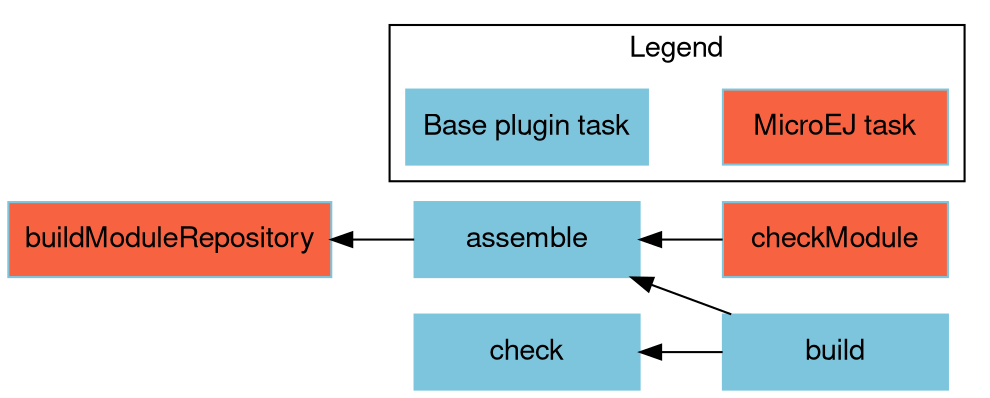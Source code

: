 digraph mygraph {
    rankdir="RL";
    bgcolor="transparent"
    fontname="Helvetica,Arial,sans-serif"
    node [
        shape = box
        width = 1.5
        color = "#7dc5dc"
        style = filled
        fontname="Helvetica,Arial,sans-serif"
    ]
    edge [fontname="Helvetica,Arial,sans-serif"]
    "checkModule" [fillcolor = "#f76241"]
    "buildModuleRepository" [fillcolor = "#f76241"]
    "build" -> "check"
    "build" -> "assemble"
    "assemble" -> "buildModuleRepository"
    "checkModule" -> "assemble"

    subgraph cluster_legend {
        label="Legend";
        microej [fillcolor="#f76241" label="MicroEJ task"];
        java [fillcolor="#7dc5dc" label="Base plugin task"];
        microej -> java [style=invis];
        java -> microej [style=invis];
    }
}